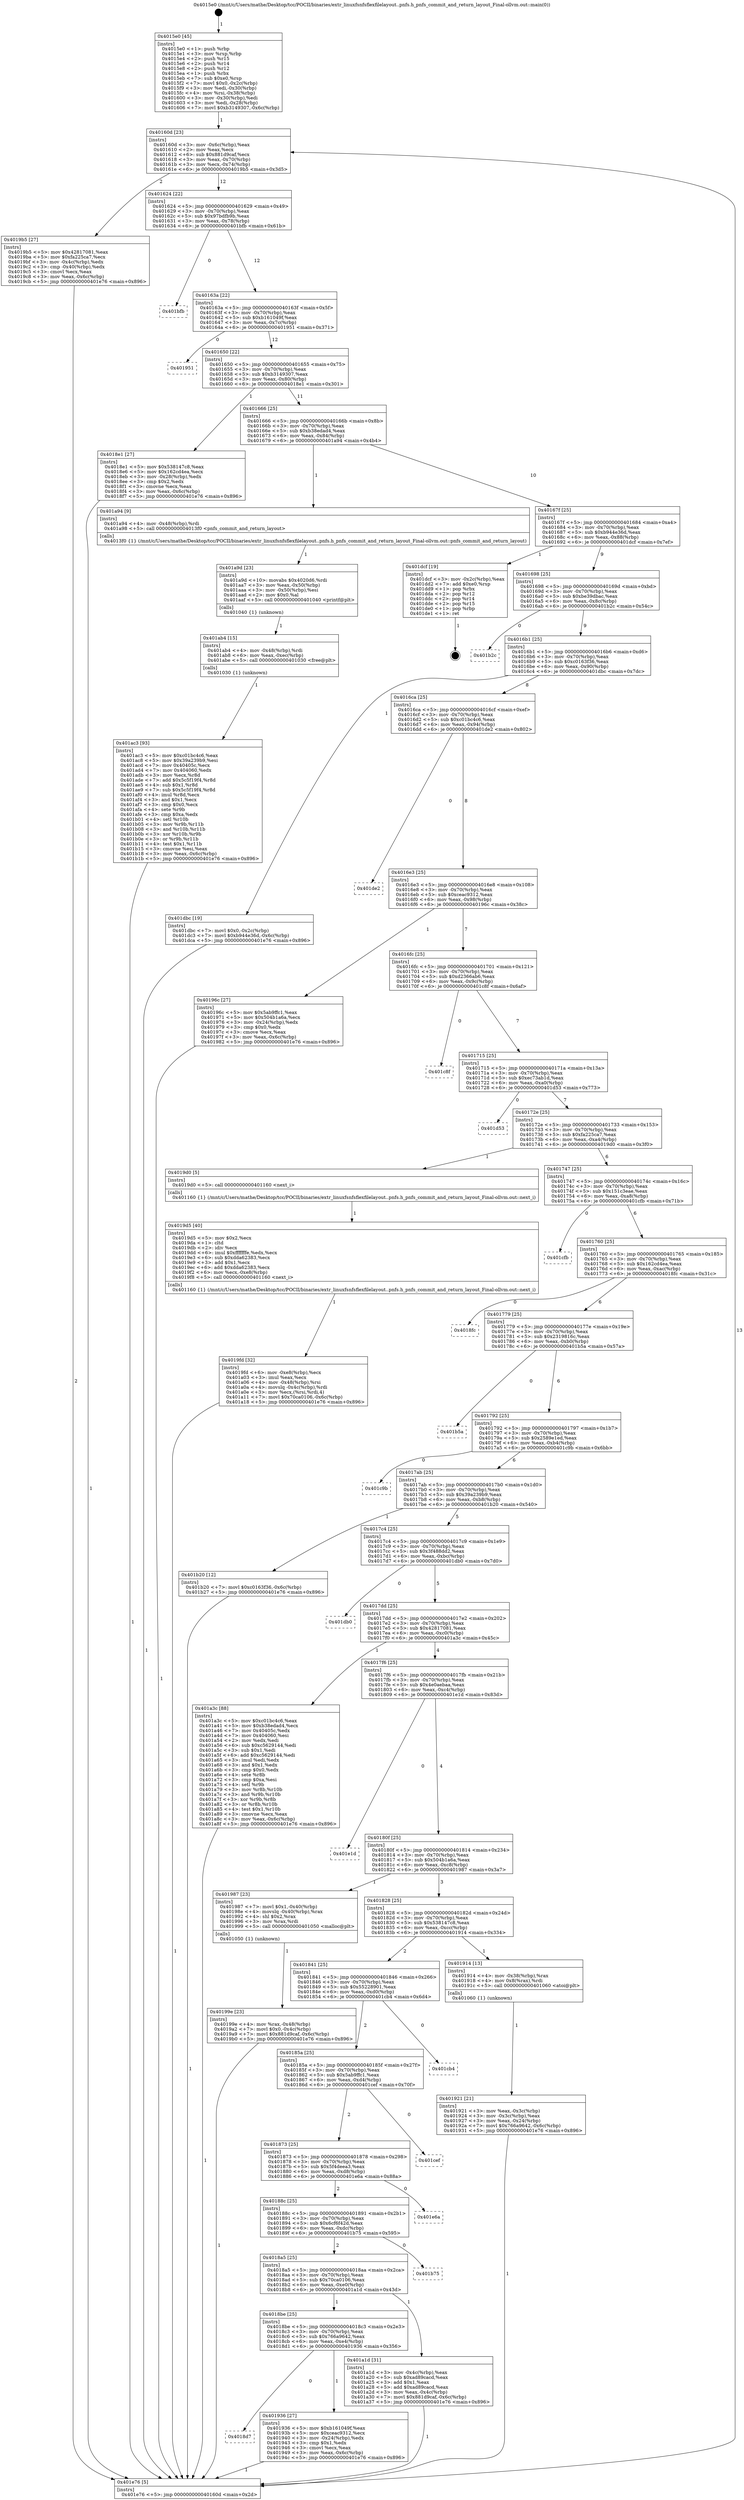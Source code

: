 digraph "0x4015e0" {
  label = "0x4015e0 (/mnt/c/Users/mathe/Desktop/tcc/POCII/binaries/extr_linuxfsnfsflexfilelayout..pnfs.h_pnfs_commit_and_return_layout_Final-ollvm.out::main(0))"
  labelloc = "t"
  node[shape=record]

  Entry [label="",width=0.3,height=0.3,shape=circle,fillcolor=black,style=filled]
  "0x40160d" [label="{
     0x40160d [23]\l
     | [instrs]\l
     &nbsp;&nbsp;0x40160d \<+3\>: mov -0x6c(%rbp),%eax\l
     &nbsp;&nbsp;0x401610 \<+2\>: mov %eax,%ecx\l
     &nbsp;&nbsp;0x401612 \<+6\>: sub $0x881d9caf,%ecx\l
     &nbsp;&nbsp;0x401618 \<+3\>: mov %eax,-0x70(%rbp)\l
     &nbsp;&nbsp;0x40161b \<+3\>: mov %ecx,-0x74(%rbp)\l
     &nbsp;&nbsp;0x40161e \<+6\>: je 00000000004019b5 \<main+0x3d5\>\l
  }"]
  "0x4019b5" [label="{
     0x4019b5 [27]\l
     | [instrs]\l
     &nbsp;&nbsp;0x4019b5 \<+5\>: mov $0x42817081,%eax\l
     &nbsp;&nbsp;0x4019ba \<+5\>: mov $0xfa225ca7,%ecx\l
     &nbsp;&nbsp;0x4019bf \<+3\>: mov -0x4c(%rbp),%edx\l
     &nbsp;&nbsp;0x4019c2 \<+3\>: cmp -0x40(%rbp),%edx\l
     &nbsp;&nbsp;0x4019c5 \<+3\>: cmovl %ecx,%eax\l
     &nbsp;&nbsp;0x4019c8 \<+3\>: mov %eax,-0x6c(%rbp)\l
     &nbsp;&nbsp;0x4019cb \<+5\>: jmp 0000000000401e76 \<main+0x896\>\l
  }"]
  "0x401624" [label="{
     0x401624 [22]\l
     | [instrs]\l
     &nbsp;&nbsp;0x401624 \<+5\>: jmp 0000000000401629 \<main+0x49\>\l
     &nbsp;&nbsp;0x401629 \<+3\>: mov -0x70(%rbp),%eax\l
     &nbsp;&nbsp;0x40162c \<+5\>: sub $0x97bdfb9b,%eax\l
     &nbsp;&nbsp;0x401631 \<+3\>: mov %eax,-0x78(%rbp)\l
     &nbsp;&nbsp;0x401634 \<+6\>: je 0000000000401bfb \<main+0x61b\>\l
  }"]
  Exit [label="",width=0.3,height=0.3,shape=circle,fillcolor=black,style=filled,peripheries=2]
  "0x401bfb" [label="{
     0x401bfb\l
  }", style=dashed]
  "0x40163a" [label="{
     0x40163a [22]\l
     | [instrs]\l
     &nbsp;&nbsp;0x40163a \<+5\>: jmp 000000000040163f \<main+0x5f\>\l
     &nbsp;&nbsp;0x40163f \<+3\>: mov -0x70(%rbp),%eax\l
     &nbsp;&nbsp;0x401642 \<+5\>: sub $0xb161049f,%eax\l
     &nbsp;&nbsp;0x401647 \<+3\>: mov %eax,-0x7c(%rbp)\l
     &nbsp;&nbsp;0x40164a \<+6\>: je 0000000000401951 \<main+0x371\>\l
  }"]
  "0x401ac3" [label="{
     0x401ac3 [93]\l
     | [instrs]\l
     &nbsp;&nbsp;0x401ac3 \<+5\>: mov $0xc01bc4c6,%eax\l
     &nbsp;&nbsp;0x401ac8 \<+5\>: mov $0x39a239b9,%esi\l
     &nbsp;&nbsp;0x401acd \<+7\>: mov 0x40405c,%ecx\l
     &nbsp;&nbsp;0x401ad4 \<+7\>: mov 0x404060,%edx\l
     &nbsp;&nbsp;0x401adb \<+3\>: mov %ecx,%r8d\l
     &nbsp;&nbsp;0x401ade \<+7\>: add $0x5c5f19f4,%r8d\l
     &nbsp;&nbsp;0x401ae5 \<+4\>: sub $0x1,%r8d\l
     &nbsp;&nbsp;0x401ae9 \<+7\>: sub $0x5c5f19f4,%r8d\l
     &nbsp;&nbsp;0x401af0 \<+4\>: imul %r8d,%ecx\l
     &nbsp;&nbsp;0x401af4 \<+3\>: and $0x1,%ecx\l
     &nbsp;&nbsp;0x401af7 \<+3\>: cmp $0x0,%ecx\l
     &nbsp;&nbsp;0x401afa \<+4\>: sete %r9b\l
     &nbsp;&nbsp;0x401afe \<+3\>: cmp $0xa,%edx\l
     &nbsp;&nbsp;0x401b01 \<+4\>: setl %r10b\l
     &nbsp;&nbsp;0x401b05 \<+3\>: mov %r9b,%r11b\l
     &nbsp;&nbsp;0x401b08 \<+3\>: and %r10b,%r11b\l
     &nbsp;&nbsp;0x401b0b \<+3\>: xor %r10b,%r9b\l
     &nbsp;&nbsp;0x401b0e \<+3\>: or %r9b,%r11b\l
     &nbsp;&nbsp;0x401b11 \<+4\>: test $0x1,%r11b\l
     &nbsp;&nbsp;0x401b15 \<+3\>: cmovne %esi,%eax\l
     &nbsp;&nbsp;0x401b18 \<+3\>: mov %eax,-0x6c(%rbp)\l
     &nbsp;&nbsp;0x401b1b \<+5\>: jmp 0000000000401e76 \<main+0x896\>\l
  }"]
  "0x401951" [label="{
     0x401951\l
  }", style=dashed]
  "0x401650" [label="{
     0x401650 [22]\l
     | [instrs]\l
     &nbsp;&nbsp;0x401650 \<+5\>: jmp 0000000000401655 \<main+0x75\>\l
     &nbsp;&nbsp;0x401655 \<+3\>: mov -0x70(%rbp),%eax\l
     &nbsp;&nbsp;0x401658 \<+5\>: sub $0xb3149307,%eax\l
     &nbsp;&nbsp;0x40165d \<+3\>: mov %eax,-0x80(%rbp)\l
     &nbsp;&nbsp;0x401660 \<+6\>: je 00000000004018e1 \<main+0x301\>\l
  }"]
  "0x401ab4" [label="{
     0x401ab4 [15]\l
     | [instrs]\l
     &nbsp;&nbsp;0x401ab4 \<+4\>: mov -0x48(%rbp),%rdi\l
     &nbsp;&nbsp;0x401ab8 \<+6\>: mov %eax,-0xec(%rbp)\l
     &nbsp;&nbsp;0x401abe \<+5\>: call 0000000000401030 \<free@plt\>\l
     | [calls]\l
     &nbsp;&nbsp;0x401030 \{1\} (unknown)\l
  }"]
  "0x4018e1" [label="{
     0x4018e1 [27]\l
     | [instrs]\l
     &nbsp;&nbsp;0x4018e1 \<+5\>: mov $0x538147c8,%eax\l
     &nbsp;&nbsp;0x4018e6 \<+5\>: mov $0x162cd4ea,%ecx\l
     &nbsp;&nbsp;0x4018eb \<+3\>: mov -0x28(%rbp),%edx\l
     &nbsp;&nbsp;0x4018ee \<+3\>: cmp $0x2,%edx\l
     &nbsp;&nbsp;0x4018f1 \<+3\>: cmovne %ecx,%eax\l
     &nbsp;&nbsp;0x4018f4 \<+3\>: mov %eax,-0x6c(%rbp)\l
     &nbsp;&nbsp;0x4018f7 \<+5\>: jmp 0000000000401e76 \<main+0x896\>\l
  }"]
  "0x401666" [label="{
     0x401666 [25]\l
     | [instrs]\l
     &nbsp;&nbsp;0x401666 \<+5\>: jmp 000000000040166b \<main+0x8b\>\l
     &nbsp;&nbsp;0x40166b \<+3\>: mov -0x70(%rbp),%eax\l
     &nbsp;&nbsp;0x40166e \<+5\>: sub $0xb38edad4,%eax\l
     &nbsp;&nbsp;0x401673 \<+6\>: mov %eax,-0x84(%rbp)\l
     &nbsp;&nbsp;0x401679 \<+6\>: je 0000000000401a94 \<main+0x4b4\>\l
  }"]
  "0x401e76" [label="{
     0x401e76 [5]\l
     | [instrs]\l
     &nbsp;&nbsp;0x401e76 \<+5\>: jmp 000000000040160d \<main+0x2d\>\l
  }"]
  "0x4015e0" [label="{
     0x4015e0 [45]\l
     | [instrs]\l
     &nbsp;&nbsp;0x4015e0 \<+1\>: push %rbp\l
     &nbsp;&nbsp;0x4015e1 \<+3\>: mov %rsp,%rbp\l
     &nbsp;&nbsp;0x4015e4 \<+2\>: push %r15\l
     &nbsp;&nbsp;0x4015e6 \<+2\>: push %r14\l
     &nbsp;&nbsp;0x4015e8 \<+2\>: push %r12\l
     &nbsp;&nbsp;0x4015ea \<+1\>: push %rbx\l
     &nbsp;&nbsp;0x4015eb \<+7\>: sub $0xe0,%rsp\l
     &nbsp;&nbsp;0x4015f2 \<+7\>: movl $0x0,-0x2c(%rbp)\l
     &nbsp;&nbsp;0x4015f9 \<+3\>: mov %edi,-0x30(%rbp)\l
     &nbsp;&nbsp;0x4015fc \<+4\>: mov %rsi,-0x38(%rbp)\l
     &nbsp;&nbsp;0x401600 \<+3\>: mov -0x30(%rbp),%edi\l
     &nbsp;&nbsp;0x401603 \<+3\>: mov %edi,-0x28(%rbp)\l
     &nbsp;&nbsp;0x401606 \<+7\>: movl $0xb3149307,-0x6c(%rbp)\l
  }"]
  "0x401a9d" [label="{
     0x401a9d [23]\l
     | [instrs]\l
     &nbsp;&nbsp;0x401a9d \<+10\>: movabs $0x4020d6,%rdi\l
     &nbsp;&nbsp;0x401aa7 \<+3\>: mov %eax,-0x50(%rbp)\l
     &nbsp;&nbsp;0x401aaa \<+3\>: mov -0x50(%rbp),%esi\l
     &nbsp;&nbsp;0x401aad \<+2\>: mov $0x0,%al\l
     &nbsp;&nbsp;0x401aaf \<+5\>: call 0000000000401040 \<printf@plt\>\l
     | [calls]\l
     &nbsp;&nbsp;0x401040 \{1\} (unknown)\l
  }"]
  "0x401a94" [label="{
     0x401a94 [9]\l
     | [instrs]\l
     &nbsp;&nbsp;0x401a94 \<+4\>: mov -0x48(%rbp),%rdi\l
     &nbsp;&nbsp;0x401a98 \<+5\>: call 00000000004013f0 \<pnfs_commit_and_return_layout\>\l
     | [calls]\l
     &nbsp;&nbsp;0x4013f0 \{1\} (/mnt/c/Users/mathe/Desktop/tcc/POCII/binaries/extr_linuxfsnfsflexfilelayout..pnfs.h_pnfs_commit_and_return_layout_Final-ollvm.out::pnfs_commit_and_return_layout)\l
  }"]
  "0x40167f" [label="{
     0x40167f [25]\l
     | [instrs]\l
     &nbsp;&nbsp;0x40167f \<+5\>: jmp 0000000000401684 \<main+0xa4\>\l
     &nbsp;&nbsp;0x401684 \<+3\>: mov -0x70(%rbp),%eax\l
     &nbsp;&nbsp;0x401687 \<+5\>: sub $0xb944e36d,%eax\l
     &nbsp;&nbsp;0x40168c \<+6\>: mov %eax,-0x88(%rbp)\l
     &nbsp;&nbsp;0x401692 \<+6\>: je 0000000000401dcf \<main+0x7ef\>\l
  }"]
  "0x4019fd" [label="{
     0x4019fd [32]\l
     | [instrs]\l
     &nbsp;&nbsp;0x4019fd \<+6\>: mov -0xe8(%rbp),%ecx\l
     &nbsp;&nbsp;0x401a03 \<+3\>: imul %eax,%ecx\l
     &nbsp;&nbsp;0x401a06 \<+4\>: mov -0x48(%rbp),%rsi\l
     &nbsp;&nbsp;0x401a0a \<+4\>: movslq -0x4c(%rbp),%rdi\l
     &nbsp;&nbsp;0x401a0e \<+3\>: mov %ecx,(%rsi,%rdi,4)\l
     &nbsp;&nbsp;0x401a11 \<+7\>: movl $0x70ca0106,-0x6c(%rbp)\l
     &nbsp;&nbsp;0x401a18 \<+5\>: jmp 0000000000401e76 \<main+0x896\>\l
  }"]
  "0x401dcf" [label="{
     0x401dcf [19]\l
     | [instrs]\l
     &nbsp;&nbsp;0x401dcf \<+3\>: mov -0x2c(%rbp),%eax\l
     &nbsp;&nbsp;0x401dd2 \<+7\>: add $0xe0,%rsp\l
     &nbsp;&nbsp;0x401dd9 \<+1\>: pop %rbx\l
     &nbsp;&nbsp;0x401dda \<+2\>: pop %r12\l
     &nbsp;&nbsp;0x401ddc \<+2\>: pop %r14\l
     &nbsp;&nbsp;0x401dde \<+2\>: pop %r15\l
     &nbsp;&nbsp;0x401de0 \<+1\>: pop %rbp\l
     &nbsp;&nbsp;0x401de1 \<+1\>: ret\l
  }"]
  "0x401698" [label="{
     0x401698 [25]\l
     | [instrs]\l
     &nbsp;&nbsp;0x401698 \<+5\>: jmp 000000000040169d \<main+0xbd\>\l
     &nbsp;&nbsp;0x40169d \<+3\>: mov -0x70(%rbp),%eax\l
     &nbsp;&nbsp;0x4016a0 \<+5\>: sub $0xbe39dbac,%eax\l
     &nbsp;&nbsp;0x4016a5 \<+6\>: mov %eax,-0x8c(%rbp)\l
     &nbsp;&nbsp;0x4016ab \<+6\>: je 0000000000401b2c \<main+0x54c\>\l
  }"]
  "0x4019d5" [label="{
     0x4019d5 [40]\l
     | [instrs]\l
     &nbsp;&nbsp;0x4019d5 \<+5\>: mov $0x2,%ecx\l
     &nbsp;&nbsp;0x4019da \<+1\>: cltd\l
     &nbsp;&nbsp;0x4019db \<+2\>: idiv %ecx\l
     &nbsp;&nbsp;0x4019dd \<+6\>: imul $0xfffffffe,%edx,%ecx\l
     &nbsp;&nbsp;0x4019e3 \<+6\>: sub $0xdda62383,%ecx\l
     &nbsp;&nbsp;0x4019e9 \<+3\>: add $0x1,%ecx\l
     &nbsp;&nbsp;0x4019ec \<+6\>: add $0xdda62383,%ecx\l
     &nbsp;&nbsp;0x4019f2 \<+6\>: mov %ecx,-0xe8(%rbp)\l
     &nbsp;&nbsp;0x4019f8 \<+5\>: call 0000000000401160 \<next_i\>\l
     | [calls]\l
     &nbsp;&nbsp;0x401160 \{1\} (/mnt/c/Users/mathe/Desktop/tcc/POCII/binaries/extr_linuxfsnfsflexfilelayout..pnfs.h_pnfs_commit_and_return_layout_Final-ollvm.out::next_i)\l
  }"]
  "0x401b2c" [label="{
     0x401b2c\l
  }", style=dashed]
  "0x4016b1" [label="{
     0x4016b1 [25]\l
     | [instrs]\l
     &nbsp;&nbsp;0x4016b1 \<+5\>: jmp 00000000004016b6 \<main+0xd6\>\l
     &nbsp;&nbsp;0x4016b6 \<+3\>: mov -0x70(%rbp),%eax\l
     &nbsp;&nbsp;0x4016b9 \<+5\>: sub $0xc0163f36,%eax\l
     &nbsp;&nbsp;0x4016be \<+6\>: mov %eax,-0x90(%rbp)\l
     &nbsp;&nbsp;0x4016c4 \<+6\>: je 0000000000401dbc \<main+0x7dc\>\l
  }"]
  "0x40199e" [label="{
     0x40199e [23]\l
     | [instrs]\l
     &nbsp;&nbsp;0x40199e \<+4\>: mov %rax,-0x48(%rbp)\l
     &nbsp;&nbsp;0x4019a2 \<+7\>: movl $0x0,-0x4c(%rbp)\l
     &nbsp;&nbsp;0x4019a9 \<+7\>: movl $0x881d9caf,-0x6c(%rbp)\l
     &nbsp;&nbsp;0x4019b0 \<+5\>: jmp 0000000000401e76 \<main+0x896\>\l
  }"]
  "0x401dbc" [label="{
     0x401dbc [19]\l
     | [instrs]\l
     &nbsp;&nbsp;0x401dbc \<+7\>: movl $0x0,-0x2c(%rbp)\l
     &nbsp;&nbsp;0x401dc3 \<+7\>: movl $0xb944e36d,-0x6c(%rbp)\l
     &nbsp;&nbsp;0x401dca \<+5\>: jmp 0000000000401e76 \<main+0x896\>\l
  }"]
  "0x4016ca" [label="{
     0x4016ca [25]\l
     | [instrs]\l
     &nbsp;&nbsp;0x4016ca \<+5\>: jmp 00000000004016cf \<main+0xef\>\l
     &nbsp;&nbsp;0x4016cf \<+3\>: mov -0x70(%rbp),%eax\l
     &nbsp;&nbsp;0x4016d2 \<+5\>: sub $0xc01bc4c6,%eax\l
     &nbsp;&nbsp;0x4016d7 \<+6\>: mov %eax,-0x94(%rbp)\l
     &nbsp;&nbsp;0x4016dd \<+6\>: je 0000000000401de2 \<main+0x802\>\l
  }"]
  "0x4018d7" [label="{
     0x4018d7\l
  }", style=dashed]
  "0x401de2" [label="{
     0x401de2\l
  }", style=dashed]
  "0x4016e3" [label="{
     0x4016e3 [25]\l
     | [instrs]\l
     &nbsp;&nbsp;0x4016e3 \<+5\>: jmp 00000000004016e8 \<main+0x108\>\l
     &nbsp;&nbsp;0x4016e8 \<+3\>: mov -0x70(%rbp),%eax\l
     &nbsp;&nbsp;0x4016eb \<+5\>: sub $0xceac9312,%eax\l
     &nbsp;&nbsp;0x4016f0 \<+6\>: mov %eax,-0x98(%rbp)\l
     &nbsp;&nbsp;0x4016f6 \<+6\>: je 000000000040196c \<main+0x38c\>\l
  }"]
  "0x401936" [label="{
     0x401936 [27]\l
     | [instrs]\l
     &nbsp;&nbsp;0x401936 \<+5\>: mov $0xb161049f,%eax\l
     &nbsp;&nbsp;0x40193b \<+5\>: mov $0xceac9312,%ecx\l
     &nbsp;&nbsp;0x401940 \<+3\>: mov -0x24(%rbp),%edx\l
     &nbsp;&nbsp;0x401943 \<+3\>: cmp $0x1,%edx\l
     &nbsp;&nbsp;0x401946 \<+3\>: cmovl %ecx,%eax\l
     &nbsp;&nbsp;0x401949 \<+3\>: mov %eax,-0x6c(%rbp)\l
     &nbsp;&nbsp;0x40194c \<+5\>: jmp 0000000000401e76 \<main+0x896\>\l
  }"]
  "0x40196c" [label="{
     0x40196c [27]\l
     | [instrs]\l
     &nbsp;&nbsp;0x40196c \<+5\>: mov $0x5ab9ffc1,%eax\l
     &nbsp;&nbsp;0x401971 \<+5\>: mov $0x504b1a6a,%ecx\l
     &nbsp;&nbsp;0x401976 \<+3\>: mov -0x24(%rbp),%edx\l
     &nbsp;&nbsp;0x401979 \<+3\>: cmp $0x0,%edx\l
     &nbsp;&nbsp;0x40197c \<+3\>: cmove %ecx,%eax\l
     &nbsp;&nbsp;0x40197f \<+3\>: mov %eax,-0x6c(%rbp)\l
     &nbsp;&nbsp;0x401982 \<+5\>: jmp 0000000000401e76 \<main+0x896\>\l
  }"]
  "0x4016fc" [label="{
     0x4016fc [25]\l
     | [instrs]\l
     &nbsp;&nbsp;0x4016fc \<+5\>: jmp 0000000000401701 \<main+0x121\>\l
     &nbsp;&nbsp;0x401701 \<+3\>: mov -0x70(%rbp),%eax\l
     &nbsp;&nbsp;0x401704 \<+5\>: sub $0xd2366ab6,%eax\l
     &nbsp;&nbsp;0x401709 \<+6\>: mov %eax,-0x9c(%rbp)\l
     &nbsp;&nbsp;0x40170f \<+6\>: je 0000000000401c8f \<main+0x6af\>\l
  }"]
  "0x4018be" [label="{
     0x4018be [25]\l
     | [instrs]\l
     &nbsp;&nbsp;0x4018be \<+5\>: jmp 00000000004018c3 \<main+0x2e3\>\l
     &nbsp;&nbsp;0x4018c3 \<+3\>: mov -0x70(%rbp),%eax\l
     &nbsp;&nbsp;0x4018c6 \<+5\>: sub $0x766a9642,%eax\l
     &nbsp;&nbsp;0x4018cb \<+6\>: mov %eax,-0xe4(%rbp)\l
     &nbsp;&nbsp;0x4018d1 \<+6\>: je 0000000000401936 \<main+0x356\>\l
  }"]
  "0x401c8f" [label="{
     0x401c8f\l
  }", style=dashed]
  "0x401715" [label="{
     0x401715 [25]\l
     | [instrs]\l
     &nbsp;&nbsp;0x401715 \<+5\>: jmp 000000000040171a \<main+0x13a\>\l
     &nbsp;&nbsp;0x40171a \<+3\>: mov -0x70(%rbp),%eax\l
     &nbsp;&nbsp;0x40171d \<+5\>: sub $0xec73ab1d,%eax\l
     &nbsp;&nbsp;0x401722 \<+6\>: mov %eax,-0xa0(%rbp)\l
     &nbsp;&nbsp;0x401728 \<+6\>: je 0000000000401d53 \<main+0x773\>\l
  }"]
  "0x401a1d" [label="{
     0x401a1d [31]\l
     | [instrs]\l
     &nbsp;&nbsp;0x401a1d \<+3\>: mov -0x4c(%rbp),%eax\l
     &nbsp;&nbsp;0x401a20 \<+5\>: sub $0xad89cacd,%eax\l
     &nbsp;&nbsp;0x401a25 \<+3\>: add $0x1,%eax\l
     &nbsp;&nbsp;0x401a28 \<+5\>: add $0xad89cacd,%eax\l
     &nbsp;&nbsp;0x401a2d \<+3\>: mov %eax,-0x4c(%rbp)\l
     &nbsp;&nbsp;0x401a30 \<+7\>: movl $0x881d9caf,-0x6c(%rbp)\l
     &nbsp;&nbsp;0x401a37 \<+5\>: jmp 0000000000401e76 \<main+0x896\>\l
  }"]
  "0x401d53" [label="{
     0x401d53\l
  }", style=dashed]
  "0x40172e" [label="{
     0x40172e [25]\l
     | [instrs]\l
     &nbsp;&nbsp;0x40172e \<+5\>: jmp 0000000000401733 \<main+0x153\>\l
     &nbsp;&nbsp;0x401733 \<+3\>: mov -0x70(%rbp),%eax\l
     &nbsp;&nbsp;0x401736 \<+5\>: sub $0xfa225ca7,%eax\l
     &nbsp;&nbsp;0x40173b \<+6\>: mov %eax,-0xa4(%rbp)\l
     &nbsp;&nbsp;0x401741 \<+6\>: je 00000000004019d0 \<main+0x3f0\>\l
  }"]
  "0x4018a5" [label="{
     0x4018a5 [25]\l
     | [instrs]\l
     &nbsp;&nbsp;0x4018a5 \<+5\>: jmp 00000000004018aa \<main+0x2ca\>\l
     &nbsp;&nbsp;0x4018aa \<+3\>: mov -0x70(%rbp),%eax\l
     &nbsp;&nbsp;0x4018ad \<+5\>: sub $0x70ca0106,%eax\l
     &nbsp;&nbsp;0x4018b2 \<+6\>: mov %eax,-0xe0(%rbp)\l
     &nbsp;&nbsp;0x4018b8 \<+6\>: je 0000000000401a1d \<main+0x43d\>\l
  }"]
  "0x4019d0" [label="{
     0x4019d0 [5]\l
     | [instrs]\l
     &nbsp;&nbsp;0x4019d0 \<+5\>: call 0000000000401160 \<next_i\>\l
     | [calls]\l
     &nbsp;&nbsp;0x401160 \{1\} (/mnt/c/Users/mathe/Desktop/tcc/POCII/binaries/extr_linuxfsnfsflexfilelayout..pnfs.h_pnfs_commit_and_return_layout_Final-ollvm.out::next_i)\l
  }"]
  "0x401747" [label="{
     0x401747 [25]\l
     | [instrs]\l
     &nbsp;&nbsp;0x401747 \<+5\>: jmp 000000000040174c \<main+0x16c\>\l
     &nbsp;&nbsp;0x40174c \<+3\>: mov -0x70(%rbp),%eax\l
     &nbsp;&nbsp;0x40174f \<+5\>: sub $0x151c3eae,%eax\l
     &nbsp;&nbsp;0x401754 \<+6\>: mov %eax,-0xa8(%rbp)\l
     &nbsp;&nbsp;0x40175a \<+6\>: je 0000000000401cfb \<main+0x71b\>\l
  }"]
  "0x401b75" [label="{
     0x401b75\l
  }", style=dashed]
  "0x401cfb" [label="{
     0x401cfb\l
  }", style=dashed]
  "0x401760" [label="{
     0x401760 [25]\l
     | [instrs]\l
     &nbsp;&nbsp;0x401760 \<+5\>: jmp 0000000000401765 \<main+0x185\>\l
     &nbsp;&nbsp;0x401765 \<+3\>: mov -0x70(%rbp),%eax\l
     &nbsp;&nbsp;0x401768 \<+5\>: sub $0x162cd4ea,%eax\l
     &nbsp;&nbsp;0x40176d \<+6\>: mov %eax,-0xac(%rbp)\l
     &nbsp;&nbsp;0x401773 \<+6\>: je 00000000004018fc \<main+0x31c\>\l
  }"]
  "0x40188c" [label="{
     0x40188c [25]\l
     | [instrs]\l
     &nbsp;&nbsp;0x40188c \<+5\>: jmp 0000000000401891 \<main+0x2b1\>\l
     &nbsp;&nbsp;0x401891 \<+3\>: mov -0x70(%rbp),%eax\l
     &nbsp;&nbsp;0x401894 \<+5\>: sub $0x6cf6f42d,%eax\l
     &nbsp;&nbsp;0x401899 \<+6\>: mov %eax,-0xdc(%rbp)\l
     &nbsp;&nbsp;0x40189f \<+6\>: je 0000000000401b75 \<main+0x595\>\l
  }"]
  "0x4018fc" [label="{
     0x4018fc\l
  }", style=dashed]
  "0x401779" [label="{
     0x401779 [25]\l
     | [instrs]\l
     &nbsp;&nbsp;0x401779 \<+5\>: jmp 000000000040177e \<main+0x19e\>\l
     &nbsp;&nbsp;0x40177e \<+3\>: mov -0x70(%rbp),%eax\l
     &nbsp;&nbsp;0x401781 \<+5\>: sub $0x2319816c,%eax\l
     &nbsp;&nbsp;0x401786 \<+6\>: mov %eax,-0xb0(%rbp)\l
     &nbsp;&nbsp;0x40178c \<+6\>: je 0000000000401b5a \<main+0x57a\>\l
  }"]
  "0x401e6a" [label="{
     0x401e6a\l
  }", style=dashed]
  "0x401b5a" [label="{
     0x401b5a\l
  }", style=dashed]
  "0x401792" [label="{
     0x401792 [25]\l
     | [instrs]\l
     &nbsp;&nbsp;0x401792 \<+5\>: jmp 0000000000401797 \<main+0x1b7\>\l
     &nbsp;&nbsp;0x401797 \<+3\>: mov -0x70(%rbp),%eax\l
     &nbsp;&nbsp;0x40179a \<+5\>: sub $0x2589e1ed,%eax\l
     &nbsp;&nbsp;0x40179f \<+6\>: mov %eax,-0xb4(%rbp)\l
     &nbsp;&nbsp;0x4017a5 \<+6\>: je 0000000000401c9b \<main+0x6bb\>\l
  }"]
  "0x401873" [label="{
     0x401873 [25]\l
     | [instrs]\l
     &nbsp;&nbsp;0x401873 \<+5\>: jmp 0000000000401878 \<main+0x298\>\l
     &nbsp;&nbsp;0x401878 \<+3\>: mov -0x70(%rbp),%eax\l
     &nbsp;&nbsp;0x40187b \<+5\>: sub $0x5f4deea3,%eax\l
     &nbsp;&nbsp;0x401880 \<+6\>: mov %eax,-0xd8(%rbp)\l
     &nbsp;&nbsp;0x401886 \<+6\>: je 0000000000401e6a \<main+0x88a\>\l
  }"]
  "0x401c9b" [label="{
     0x401c9b\l
  }", style=dashed]
  "0x4017ab" [label="{
     0x4017ab [25]\l
     | [instrs]\l
     &nbsp;&nbsp;0x4017ab \<+5\>: jmp 00000000004017b0 \<main+0x1d0\>\l
     &nbsp;&nbsp;0x4017b0 \<+3\>: mov -0x70(%rbp),%eax\l
     &nbsp;&nbsp;0x4017b3 \<+5\>: sub $0x39a239b9,%eax\l
     &nbsp;&nbsp;0x4017b8 \<+6\>: mov %eax,-0xb8(%rbp)\l
     &nbsp;&nbsp;0x4017be \<+6\>: je 0000000000401b20 \<main+0x540\>\l
  }"]
  "0x401cef" [label="{
     0x401cef\l
  }", style=dashed]
  "0x401b20" [label="{
     0x401b20 [12]\l
     | [instrs]\l
     &nbsp;&nbsp;0x401b20 \<+7\>: movl $0xc0163f36,-0x6c(%rbp)\l
     &nbsp;&nbsp;0x401b27 \<+5\>: jmp 0000000000401e76 \<main+0x896\>\l
  }"]
  "0x4017c4" [label="{
     0x4017c4 [25]\l
     | [instrs]\l
     &nbsp;&nbsp;0x4017c4 \<+5\>: jmp 00000000004017c9 \<main+0x1e9\>\l
     &nbsp;&nbsp;0x4017c9 \<+3\>: mov -0x70(%rbp),%eax\l
     &nbsp;&nbsp;0x4017cc \<+5\>: sub $0x3f488dd2,%eax\l
     &nbsp;&nbsp;0x4017d1 \<+6\>: mov %eax,-0xbc(%rbp)\l
     &nbsp;&nbsp;0x4017d7 \<+6\>: je 0000000000401db0 \<main+0x7d0\>\l
  }"]
  "0x40185a" [label="{
     0x40185a [25]\l
     | [instrs]\l
     &nbsp;&nbsp;0x40185a \<+5\>: jmp 000000000040185f \<main+0x27f\>\l
     &nbsp;&nbsp;0x40185f \<+3\>: mov -0x70(%rbp),%eax\l
     &nbsp;&nbsp;0x401862 \<+5\>: sub $0x5ab9ffc1,%eax\l
     &nbsp;&nbsp;0x401867 \<+6\>: mov %eax,-0xd4(%rbp)\l
     &nbsp;&nbsp;0x40186d \<+6\>: je 0000000000401cef \<main+0x70f\>\l
  }"]
  "0x401db0" [label="{
     0x401db0\l
  }", style=dashed]
  "0x4017dd" [label="{
     0x4017dd [25]\l
     | [instrs]\l
     &nbsp;&nbsp;0x4017dd \<+5\>: jmp 00000000004017e2 \<main+0x202\>\l
     &nbsp;&nbsp;0x4017e2 \<+3\>: mov -0x70(%rbp),%eax\l
     &nbsp;&nbsp;0x4017e5 \<+5\>: sub $0x42817081,%eax\l
     &nbsp;&nbsp;0x4017ea \<+6\>: mov %eax,-0xc0(%rbp)\l
     &nbsp;&nbsp;0x4017f0 \<+6\>: je 0000000000401a3c \<main+0x45c\>\l
  }"]
  "0x401cb4" [label="{
     0x401cb4\l
  }", style=dashed]
  "0x401a3c" [label="{
     0x401a3c [88]\l
     | [instrs]\l
     &nbsp;&nbsp;0x401a3c \<+5\>: mov $0xc01bc4c6,%eax\l
     &nbsp;&nbsp;0x401a41 \<+5\>: mov $0xb38edad4,%ecx\l
     &nbsp;&nbsp;0x401a46 \<+7\>: mov 0x40405c,%edx\l
     &nbsp;&nbsp;0x401a4d \<+7\>: mov 0x404060,%esi\l
     &nbsp;&nbsp;0x401a54 \<+2\>: mov %edx,%edi\l
     &nbsp;&nbsp;0x401a56 \<+6\>: sub $0xc5629144,%edi\l
     &nbsp;&nbsp;0x401a5c \<+3\>: sub $0x1,%edi\l
     &nbsp;&nbsp;0x401a5f \<+6\>: add $0xc5629144,%edi\l
     &nbsp;&nbsp;0x401a65 \<+3\>: imul %edi,%edx\l
     &nbsp;&nbsp;0x401a68 \<+3\>: and $0x1,%edx\l
     &nbsp;&nbsp;0x401a6b \<+3\>: cmp $0x0,%edx\l
     &nbsp;&nbsp;0x401a6e \<+4\>: sete %r8b\l
     &nbsp;&nbsp;0x401a72 \<+3\>: cmp $0xa,%esi\l
     &nbsp;&nbsp;0x401a75 \<+4\>: setl %r9b\l
     &nbsp;&nbsp;0x401a79 \<+3\>: mov %r8b,%r10b\l
     &nbsp;&nbsp;0x401a7c \<+3\>: and %r9b,%r10b\l
     &nbsp;&nbsp;0x401a7f \<+3\>: xor %r9b,%r8b\l
     &nbsp;&nbsp;0x401a82 \<+3\>: or %r8b,%r10b\l
     &nbsp;&nbsp;0x401a85 \<+4\>: test $0x1,%r10b\l
     &nbsp;&nbsp;0x401a89 \<+3\>: cmovne %ecx,%eax\l
     &nbsp;&nbsp;0x401a8c \<+3\>: mov %eax,-0x6c(%rbp)\l
     &nbsp;&nbsp;0x401a8f \<+5\>: jmp 0000000000401e76 \<main+0x896\>\l
  }"]
  "0x4017f6" [label="{
     0x4017f6 [25]\l
     | [instrs]\l
     &nbsp;&nbsp;0x4017f6 \<+5\>: jmp 00000000004017fb \<main+0x21b\>\l
     &nbsp;&nbsp;0x4017fb \<+3\>: mov -0x70(%rbp),%eax\l
     &nbsp;&nbsp;0x4017fe \<+5\>: sub $0x4e0aebaa,%eax\l
     &nbsp;&nbsp;0x401803 \<+6\>: mov %eax,-0xc4(%rbp)\l
     &nbsp;&nbsp;0x401809 \<+6\>: je 0000000000401e1d \<main+0x83d\>\l
  }"]
  "0x401921" [label="{
     0x401921 [21]\l
     | [instrs]\l
     &nbsp;&nbsp;0x401921 \<+3\>: mov %eax,-0x3c(%rbp)\l
     &nbsp;&nbsp;0x401924 \<+3\>: mov -0x3c(%rbp),%eax\l
     &nbsp;&nbsp;0x401927 \<+3\>: mov %eax,-0x24(%rbp)\l
     &nbsp;&nbsp;0x40192a \<+7\>: movl $0x766a9642,-0x6c(%rbp)\l
     &nbsp;&nbsp;0x401931 \<+5\>: jmp 0000000000401e76 \<main+0x896\>\l
  }"]
  "0x401e1d" [label="{
     0x401e1d\l
  }", style=dashed]
  "0x40180f" [label="{
     0x40180f [25]\l
     | [instrs]\l
     &nbsp;&nbsp;0x40180f \<+5\>: jmp 0000000000401814 \<main+0x234\>\l
     &nbsp;&nbsp;0x401814 \<+3\>: mov -0x70(%rbp),%eax\l
     &nbsp;&nbsp;0x401817 \<+5\>: sub $0x504b1a6a,%eax\l
     &nbsp;&nbsp;0x40181c \<+6\>: mov %eax,-0xc8(%rbp)\l
     &nbsp;&nbsp;0x401822 \<+6\>: je 0000000000401987 \<main+0x3a7\>\l
  }"]
  "0x401841" [label="{
     0x401841 [25]\l
     | [instrs]\l
     &nbsp;&nbsp;0x401841 \<+5\>: jmp 0000000000401846 \<main+0x266\>\l
     &nbsp;&nbsp;0x401846 \<+3\>: mov -0x70(%rbp),%eax\l
     &nbsp;&nbsp;0x401849 \<+5\>: sub $0x55228901,%eax\l
     &nbsp;&nbsp;0x40184e \<+6\>: mov %eax,-0xd0(%rbp)\l
     &nbsp;&nbsp;0x401854 \<+6\>: je 0000000000401cb4 \<main+0x6d4\>\l
  }"]
  "0x401987" [label="{
     0x401987 [23]\l
     | [instrs]\l
     &nbsp;&nbsp;0x401987 \<+7\>: movl $0x1,-0x40(%rbp)\l
     &nbsp;&nbsp;0x40198e \<+4\>: movslq -0x40(%rbp),%rax\l
     &nbsp;&nbsp;0x401992 \<+4\>: shl $0x2,%rax\l
     &nbsp;&nbsp;0x401996 \<+3\>: mov %rax,%rdi\l
     &nbsp;&nbsp;0x401999 \<+5\>: call 0000000000401050 \<malloc@plt\>\l
     | [calls]\l
     &nbsp;&nbsp;0x401050 \{1\} (unknown)\l
  }"]
  "0x401828" [label="{
     0x401828 [25]\l
     | [instrs]\l
     &nbsp;&nbsp;0x401828 \<+5\>: jmp 000000000040182d \<main+0x24d\>\l
     &nbsp;&nbsp;0x40182d \<+3\>: mov -0x70(%rbp),%eax\l
     &nbsp;&nbsp;0x401830 \<+5\>: sub $0x538147c8,%eax\l
     &nbsp;&nbsp;0x401835 \<+6\>: mov %eax,-0xcc(%rbp)\l
     &nbsp;&nbsp;0x40183b \<+6\>: je 0000000000401914 \<main+0x334\>\l
  }"]
  "0x401914" [label="{
     0x401914 [13]\l
     | [instrs]\l
     &nbsp;&nbsp;0x401914 \<+4\>: mov -0x38(%rbp),%rax\l
     &nbsp;&nbsp;0x401918 \<+4\>: mov 0x8(%rax),%rdi\l
     &nbsp;&nbsp;0x40191c \<+5\>: call 0000000000401060 \<atoi@plt\>\l
     | [calls]\l
     &nbsp;&nbsp;0x401060 \{1\} (unknown)\l
  }"]
  Entry -> "0x4015e0" [label=" 1"]
  "0x40160d" -> "0x4019b5" [label=" 2"]
  "0x40160d" -> "0x401624" [label=" 12"]
  "0x401dcf" -> Exit [label=" 1"]
  "0x401624" -> "0x401bfb" [label=" 0"]
  "0x401624" -> "0x40163a" [label=" 12"]
  "0x401dbc" -> "0x401e76" [label=" 1"]
  "0x40163a" -> "0x401951" [label=" 0"]
  "0x40163a" -> "0x401650" [label=" 12"]
  "0x401b20" -> "0x401e76" [label=" 1"]
  "0x401650" -> "0x4018e1" [label=" 1"]
  "0x401650" -> "0x401666" [label=" 11"]
  "0x4018e1" -> "0x401e76" [label=" 1"]
  "0x4015e0" -> "0x40160d" [label=" 1"]
  "0x401e76" -> "0x40160d" [label=" 13"]
  "0x401ac3" -> "0x401e76" [label=" 1"]
  "0x401666" -> "0x401a94" [label=" 1"]
  "0x401666" -> "0x40167f" [label=" 10"]
  "0x401ab4" -> "0x401ac3" [label=" 1"]
  "0x40167f" -> "0x401dcf" [label=" 1"]
  "0x40167f" -> "0x401698" [label=" 9"]
  "0x401a9d" -> "0x401ab4" [label=" 1"]
  "0x401698" -> "0x401b2c" [label=" 0"]
  "0x401698" -> "0x4016b1" [label=" 9"]
  "0x401a94" -> "0x401a9d" [label=" 1"]
  "0x4016b1" -> "0x401dbc" [label=" 1"]
  "0x4016b1" -> "0x4016ca" [label=" 8"]
  "0x401a3c" -> "0x401e76" [label=" 1"]
  "0x4016ca" -> "0x401de2" [label=" 0"]
  "0x4016ca" -> "0x4016e3" [label=" 8"]
  "0x401a1d" -> "0x401e76" [label=" 1"]
  "0x4016e3" -> "0x40196c" [label=" 1"]
  "0x4016e3" -> "0x4016fc" [label=" 7"]
  "0x4019fd" -> "0x401e76" [label=" 1"]
  "0x4016fc" -> "0x401c8f" [label=" 0"]
  "0x4016fc" -> "0x401715" [label=" 7"]
  "0x4019d0" -> "0x4019d5" [label=" 1"]
  "0x401715" -> "0x401d53" [label=" 0"]
  "0x401715" -> "0x40172e" [label=" 7"]
  "0x4019b5" -> "0x401e76" [label=" 2"]
  "0x40172e" -> "0x4019d0" [label=" 1"]
  "0x40172e" -> "0x401747" [label=" 6"]
  "0x401987" -> "0x40199e" [label=" 1"]
  "0x401747" -> "0x401cfb" [label=" 0"]
  "0x401747" -> "0x401760" [label=" 6"]
  "0x40196c" -> "0x401e76" [label=" 1"]
  "0x401760" -> "0x4018fc" [label=" 0"]
  "0x401760" -> "0x401779" [label=" 6"]
  "0x4018be" -> "0x4018d7" [label=" 0"]
  "0x401779" -> "0x401b5a" [label=" 0"]
  "0x401779" -> "0x401792" [label=" 6"]
  "0x4018be" -> "0x401936" [label=" 1"]
  "0x401792" -> "0x401c9b" [label=" 0"]
  "0x401792" -> "0x4017ab" [label=" 6"]
  "0x4018a5" -> "0x4018be" [label=" 1"]
  "0x4017ab" -> "0x401b20" [label=" 1"]
  "0x4017ab" -> "0x4017c4" [label=" 5"]
  "0x4018a5" -> "0x401a1d" [label=" 1"]
  "0x4017c4" -> "0x401db0" [label=" 0"]
  "0x4017c4" -> "0x4017dd" [label=" 5"]
  "0x40188c" -> "0x4018a5" [label=" 2"]
  "0x4017dd" -> "0x401a3c" [label=" 1"]
  "0x4017dd" -> "0x4017f6" [label=" 4"]
  "0x40188c" -> "0x401b75" [label=" 0"]
  "0x4017f6" -> "0x401e1d" [label=" 0"]
  "0x4017f6" -> "0x40180f" [label=" 4"]
  "0x401873" -> "0x40188c" [label=" 2"]
  "0x40180f" -> "0x401987" [label=" 1"]
  "0x40180f" -> "0x401828" [label=" 3"]
  "0x401873" -> "0x401e6a" [label=" 0"]
  "0x401828" -> "0x401914" [label=" 1"]
  "0x401828" -> "0x401841" [label=" 2"]
  "0x401914" -> "0x401921" [label=" 1"]
  "0x401921" -> "0x401e76" [label=" 1"]
  "0x401936" -> "0x401e76" [label=" 1"]
  "0x401841" -> "0x401cb4" [label=" 0"]
  "0x401841" -> "0x40185a" [label=" 2"]
  "0x40199e" -> "0x401e76" [label=" 1"]
  "0x40185a" -> "0x401cef" [label=" 0"]
  "0x40185a" -> "0x401873" [label=" 2"]
  "0x4019d5" -> "0x4019fd" [label=" 1"]
}
